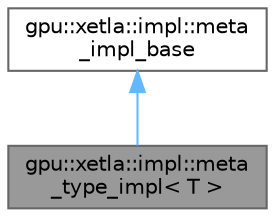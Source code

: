 digraph "gpu::xetla::impl::meta_type_impl&lt; T &gt;"
{
 // LATEX_PDF_SIZE
  bgcolor="transparent";
  edge [fontname=Helvetica,fontsize=10,labelfontname=Helvetica,labelfontsize=10];
  node [fontname=Helvetica,fontsize=10,shape=box,height=0.2,width=0.4];
  Node1 [id="Node000001",label="gpu::xetla::impl::meta\l_type_impl\< T \>",height=0.2,width=0.4,color="gray40", fillcolor="grey60", style="filled", fontcolor="black",tooltip=" "];
  Node2 -> Node1 [id="edge1_Node000001_Node000002",dir="back",color="steelblue1",style="solid",tooltip=" "];
  Node2 [id="Node000002",label="gpu::xetla::impl::meta\l_impl_base",height=0.2,width=0.4,color="gray40", fillcolor="white", style="filled",URL="$structgpu_1_1xetla_1_1impl_1_1meta__impl__base.html",tooltip=" "];
}
